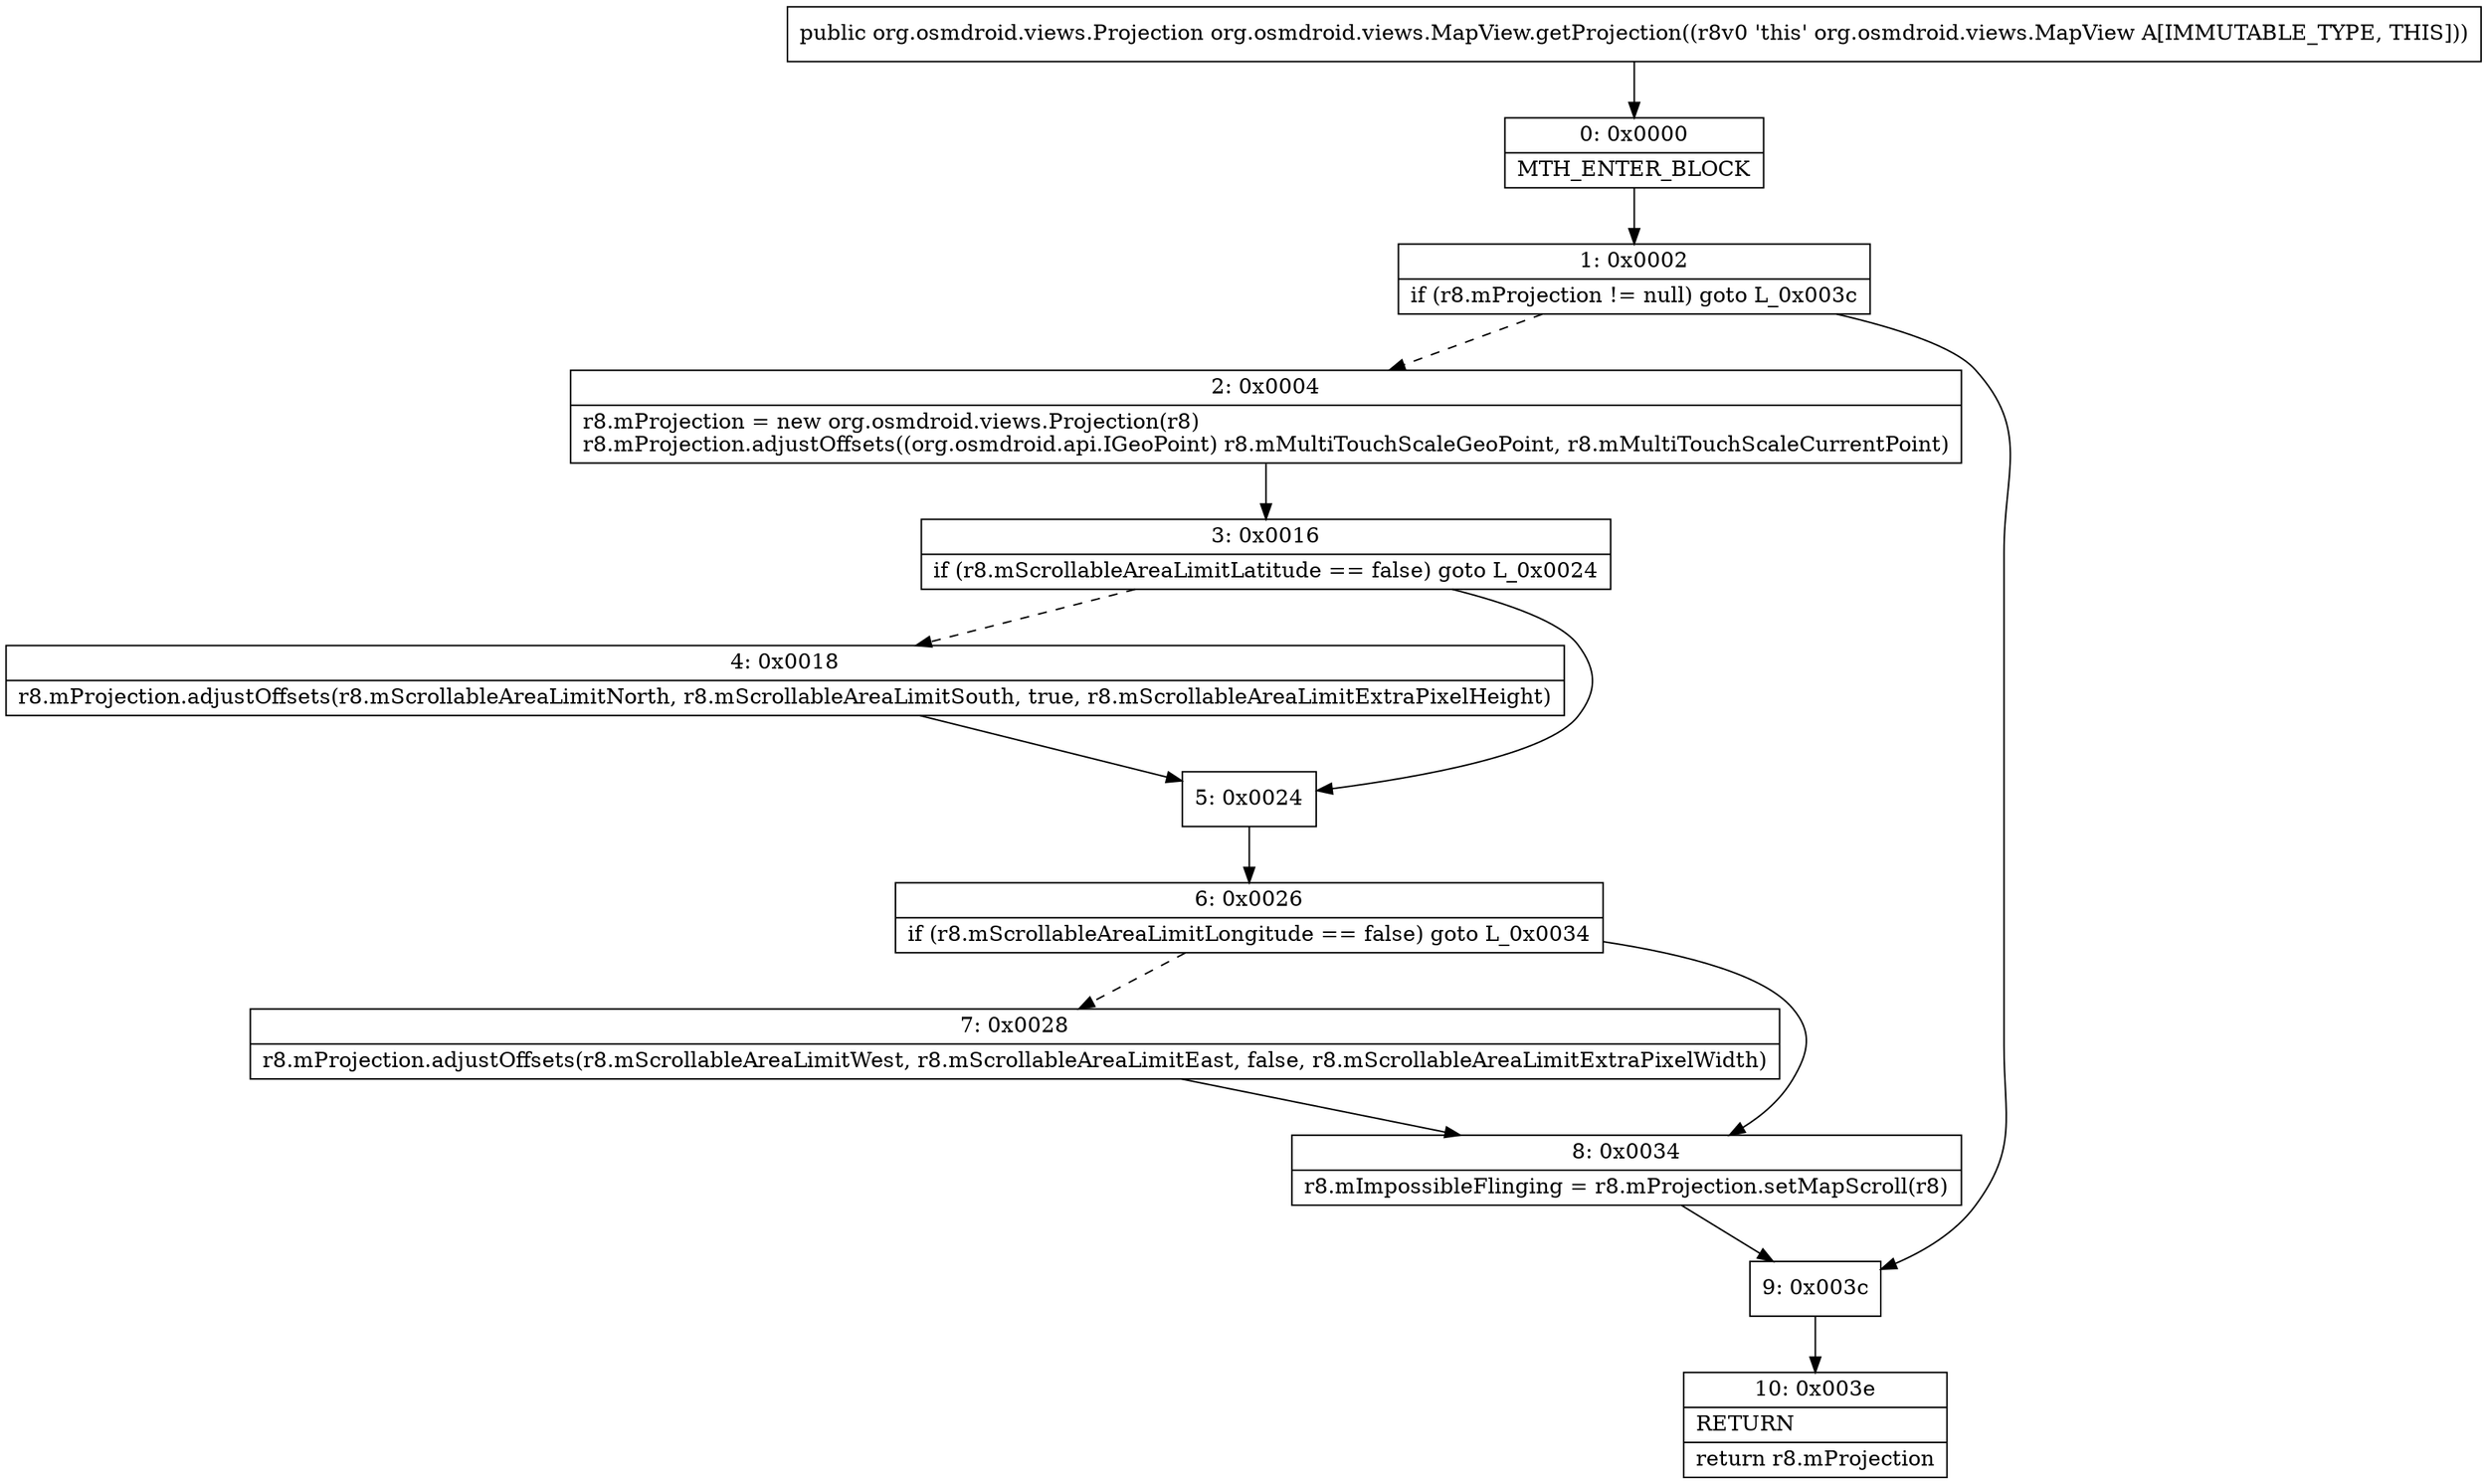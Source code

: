 digraph "CFG fororg.osmdroid.views.MapView.getProjection()Lorg\/osmdroid\/views\/Projection;" {
Node_0 [shape=record,label="{0\:\ 0x0000|MTH_ENTER_BLOCK\l}"];
Node_1 [shape=record,label="{1\:\ 0x0002|if (r8.mProjection != null) goto L_0x003c\l}"];
Node_2 [shape=record,label="{2\:\ 0x0004|r8.mProjection = new org.osmdroid.views.Projection(r8)\lr8.mProjection.adjustOffsets((org.osmdroid.api.IGeoPoint) r8.mMultiTouchScaleGeoPoint, r8.mMultiTouchScaleCurrentPoint)\l}"];
Node_3 [shape=record,label="{3\:\ 0x0016|if (r8.mScrollableAreaLimitLatitude == false) goto L_0x0024\l}"];
Node_4 [shape=record,label="{4\:\ 0x0018|r8.mProjection.adjustOffsets(r8.mScrollableAreaLimitNorth, r8.mScrollableAreaLimitSouth, true, r8.mScrollableAreaLimitExtraPixelHeight)\l}"];
Node_5 [shape=record,label="{5\:\ 0x0024}"];
Node_6 [shape=record,label="{6\:\ 0x0026|if (r8.mScrollableAreaLimitLongitude == false) goto L_0x0034\l}"];
Node_7 [shape=record,label="{7\:\ 0x0028|r8.mProjection.adjustOffsets(r8.mScrollableAreaLimitWest, r8.mScrollableAreaLimitEast, false, r8.mScrollableAreaLimitExtraPixelWidth)\l}"];
Node_8 [shape=record,label="{8\:\ 0x0034|r8.mImpossibleFlinging = r8.mProjection.setMapScroll(r8)\l}"];
Node_9 [shape=record,label="{9\:\ 0x003c}"];
Node_10 [shape=record,label="{10\:\ 0x003e|RETURN\l|return r8.mProjection\l}"];
MethodNode[shape=record,label="{public org.osmdroid.views.Projection org.osmdroid.views.MapView.getProjection((r8v0 'this' org.osmdroid.views.MapView A[IMMUTABLE_TYPE, THIS])) }"];
MethodNode -> Node_0;
Node_0 -> Node_1;
Node_1 -> Node_2[style=dashed];
Node_1 -> Node_9;
Node_2 -> Node_3;
Node_3 -> Node_4[style=dashed];
Node_3 -> Node_5;
Node_4 -> Node_5;
Node_5 -> Node_6;
Node_6 -> Node_7[style=dashed];
Node_6 -> Node_8;
Node_7 -> Node_8;
Node_8 -> Node_9;
Node_9 -> Node_10;
}

